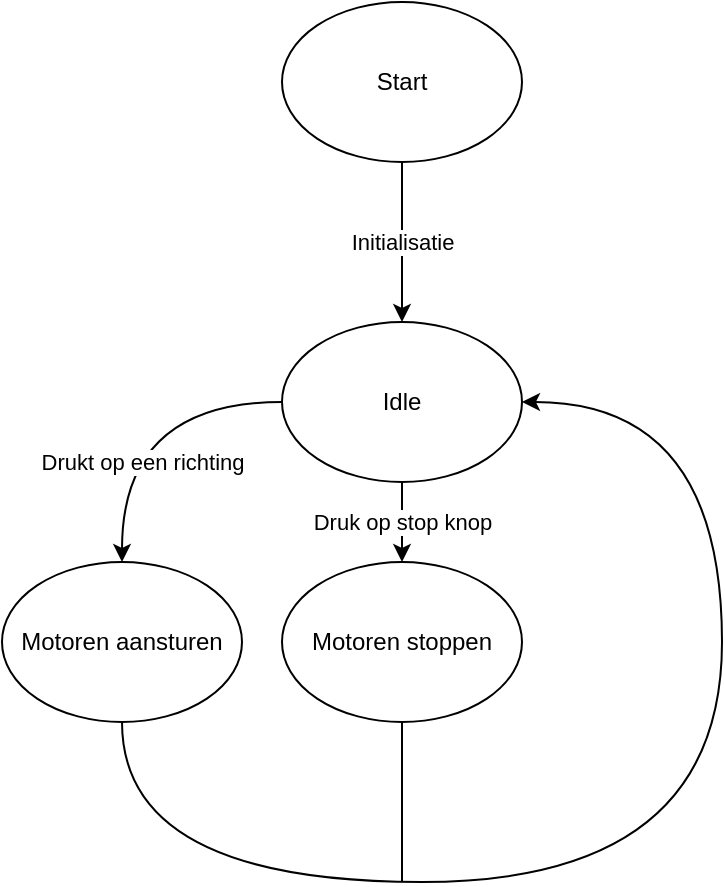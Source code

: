 <mxfile version="14.1.8" type="device"><diagram id="htnWOB2IJXKum2A3vD3P" name="Page-1"><mxGraphModel dx="749" dy="556" grid="1" gridSize="10" guides="1" tooltips="1" connect="1" arrows="1" fold="1" page="1" pageScale="1" pageWidth="827" pageHeight="1169" math="0" shadow="0"><root><mxCell id="0"/><mxCell id="1" parent="0"/><mxCell id="jKnIIFFCS95UnLzwP7rL-1" value="Start" style="ellipse;whiteSpace=wrap;html=1;" parent="1" vertex="1"><mxGeometry x="380" y="80" width="120" height="80" as="geometry"/></mxCell><mxCell id="jKnIIFFCS95UnLzwP7rL-2" value="Idle" style="ellipse;whiteSpace=wrap;html=1;" parent="1" vertex="1"><mxGeometry x="380" y="240" width="120" height="80" as="geometry"/></mxCell><mxCell id="jKnIIFFCS95UnLzwP7rL-3" value="Initialisatie" style="endArrow=classic;html=1;exitX=0.5;exitY=1;exitDx=0;exitDy=0;entryX=0.5;entryY=0;entryDx=0;entryDy=0;" parent="1" source="jKnIIFFCS95UnLzwP7rL-1" target="jKnIIFFCS95UnLzwP7rL-2" edge="1"><mxGeometry width="50" height="50" relative="1" as="geometry"><mxPoint x="410" y="440" as="sourcePoint"/><mxPoint x="460" y="390" as="targetPoint"/></mxGeometry></mxCell><mxCell id="jKnIIFFCS95UnLzwP7rL-4" value="Motoren aansturen" style="ellipse;whiteSpace=wrap;html=1;" parent="1" vertex="1"><mxGeometry x="240" y="360" width="120" height="80" as="geometry"/></mxCell><mxCell id="jKnIIFFCS95UnLzwP7rL-5" value="Drukt op een richting" style="curved=1;endArrow=none;html=1;startArrow=classic;startFill=1;endFill=0;entryX=0;entryY=0.5;entryDx=0;entryDy=0;exitX=0.5;exitY=0;exitDx=0;exitDy=0;" parent="1" source="jKnIIFFCS95UnLzwP7rL-4" target="jKnIIFFCS95UnLzwP7rL-2" edge="1"><mxGeometry x="-0.375" y="-10" width="50" height="50" relative="1" as="geometry"><mxPoint x="300" y="320" as="sourcePoint"/><mxPoint x="380" y="240" as="targetPoint"/><Array as="points"><mxPoint x="300" y="280"/></Array><mxPoint as="offset"/></mxGeometry></mxCell><mxCell id="jKnIIFFCS95UnLzwP7rL-6" value="Motoren stoppen" style="ellipse;whiteSpace=wrap;html=1;" parent="1" vertex="1"><mxGeometry x="380" y="360" width="120" height="80" as="geometry"/></mxCell><mxCell id="jKnIIFFCS95UnLzwP7rL-9" value="Druk op stop knop" style="endArrow=classic;html=1;entryX=0.5;entryY=0;entryDx=0;entryDy=0;exitX=0.5;exitY=1;exitDx=0;exitDy=0;" parent="1" source="jKnIIFFCS95UnLzwP7rL-2" target="jKnIIFFCS95UnLzwP7rL-6" edge="1"><mxGeometry width="50" height="50" relative="1" as="geometry"><mxPoint x="440" y="380" as="sourcePoint"/><mxPoint x="490" y="330" as="targetPoint"/></mxGeometry></mxCell><mxCell id="jKnIIFFCS95UnLzwP7rL-12" value="" style="curved=1;endArrow=classic;html=1;entryX=1;entryY=0.5;entryDx=0;entryDy=0;exitX=0.5;exitY=1;exitDx=0;exitDy=0;" parent="1" source="jKnIIFFCS95UnLzwP7rL-4" edge="1"><mxGeometry width="50" height="50" relative="1" as="geometry"><mxPoint x="600" y="430" as="sourcePoint"/><mxPoint x="500" y="280" as="targetPoint"/><Array as="points"><mxPoint x="300" y="520"/><mxPoint x="600" y="520"/><mxPoint x="600" y="280"/></Array></mxGeometry></mxCell><mxCell id="jKnIIFFCS95UnLzwP7rL-13" value="" style="endArrow=none;html=1;entryX=0.5;entryY=1;entryDx=0;entryDy=0;" parent="1" target="jKnIIFFCS95UnLzwP7rL-6" edge="1"><mxGeometry x="1" y="-165" width="50" height="50" relative="1" as="geometry"><mxPoint x="440" y="520" as="sourcePoint"/><mxPoint x="440" y="380" as="targetPoint"/><mxPoint x="-5" y="-40" as="offset"/></mxGeometry></mxCell></root></mxGraphModel></diagram></mxfile>